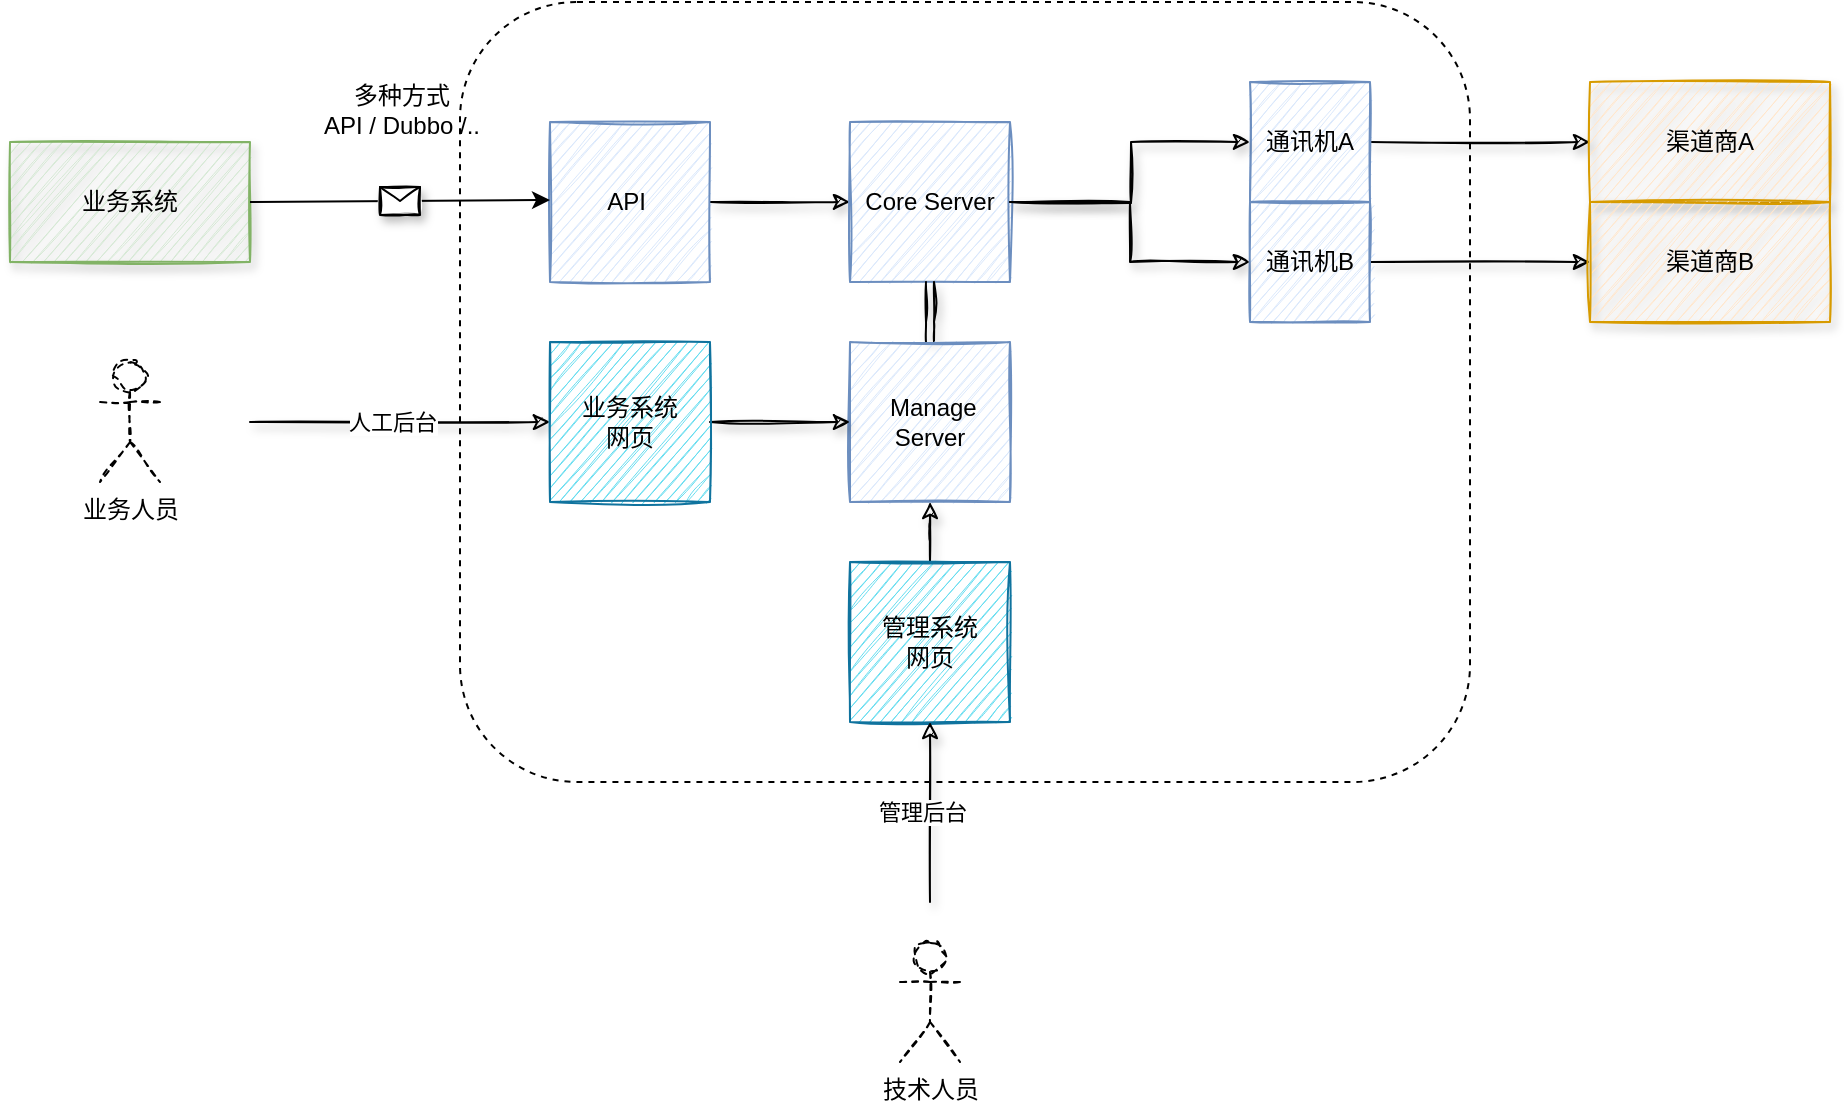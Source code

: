 <mxfile version="16.1.0" type="github">
  <diagram id="6FCfzbj7um3eukhH5CSH" name="Page-1">
    <mxGraphModel dx="1298" dy="696" grid="1" gridSize="10" guides="1" tooltips="1" connect="1" arrows="1" fold="1" page="1" pageScale="1" pageWidth="827" pageHeight="1169" math="0" shadow="0">
      <root>
        <mxCell id="0" />
        <mxCell id="1" parent="0" />
        <mxCell id="XBYKoYgzvWYRExYEu6Ma-8" value="" style="rounded=1;whiteSpace=wrap;html=1;shadow=0;sketch=0;dashed=1;glass=0;" vertex="1" parent="1">
          <mxGeometry x="245" y="160" width="505" height="390" as="geometry" />
        </mxCell>
        <mxCell id="XBYKoYgzvWYRExYEu6Ma-16" style="edgeStyle=orthogonalEdgeStyle;rounded=0;orthogonalLoop=1;jettySize=auto;html=1;exitX=1;exitY=0.5;exitDx=0;exitDy=0;entryX=0;entryY=0.5;entryDx=0;entryDy=0;sketch=1;shadow=1;" edge="1" parent="1" source="XBYKoYgzvWYRExYEu6Ma-1" target="XBYKoYgzvWYRExYEu6Ma-10">
          <mxGeometry relative="1" as="geometry" />
        </mxCell>
        <mxCell id="XBYKoYgzvWYRExYEu6Ma-1" value="API&amp;nbsp;" style="whiteSpace=wrap;html=1;aspect=fixed;fillColor=#dae8fc;strokeColor=#6c8ebf;sketch=1;" vertex="1" parent="1">
          <mxGeometry x="290" y="220" width="80" height="80" as="geometry" />
        </mxCell>
        <mxCell id="XBYKoYgzvWYRExYEu6Ma-2" value="业务系统" style="rounded=0;whiteSpace=wrap;html=1;fillColor=#d5e8d4;strokeColor=#82b366;sketch=1;shadow=1;" vertex="1" parent="1">
          <mxGeometry x="20" y="230" width="120" height="60" as="geometry" />
        </mxCell>
        <mxCell id="XBYKoYgzvWYRExYEu6Ma-3" value="" style="endArrow=classic;html=1;rounded=0;exitX=1;exitY=0.5;exitDx=0;exitDy=0;" edge="1" parent="1" source="XBYKoYgzvWYRExYEu6Ma-2">
          <mxGeometry relative="1" as="geometry">
            <mxPoint x="190" y="259" as="sourcePoint" />
            <mxPoint x="290" y="259" as="targetPoint" />
          </mxGeometry>
        </mxCell>
        <mxCell id="XBYKoYgzvWYRExYEu6Ma-4" value="" style="shape=message;html=1;outlineConnect=0;shadow=1;sketch=1;" vertex="1" parent="XBYKoYgzvWYRExYEu6Ma-3">
          <mxGeometry width="20" height="14" relative="1" as="geometry">
            <mxPoint x="-10" y="-7" as="offset" />
          </mxGeometry>
        </mxCell>
        <mxCell id="XBYKoYgzvWYRExYEu6Ma-6" value="多种方式&lt;br&gt;API / Dubbo /.." style="text;html=1;strokeColor=none;fillColor=none;align=center;verticalAlign=middle;whiteSpace=wrap;rounded=0;shadow=1;sketch=1;" vertex="1" parent="1">
          <mxGeometry x="166" y="194" width="100" height="40" as="geometry" />
        </mxCell>
        <mxCell id="XBYKoYgzvWYRExYEu6Ma-10" value="Core Server" style="whiteSpace=wrap;html=1;aspect=fixed;fillColor=#dae8fc;strokeColor=#6c8ebf;sketch=1;" vertex="1" parent="1">
          <mxGeometry x="440" y="220" width="80" height="80" as="geometry" />
        </mxCell>
        <mxCell id="XBYKoYgzvWYRExYEu6Ma-19" style="edgeStyle=orthogonalEdgeStyle;rounded=0;orthogonalLoop=1;jettySize=auto;html=1;exitX=1;exitY=0.5;exitDx=0;exitDy=0;entryX=0;entryY=0.5;entryDx=0;entryDy=0;shadow=1;sketch=1;" edge="1" parent="1" source="XBYKoYgzvWYRExYEu6Ma-11" target="XBYKoYgzvWYRExYEu6Ma-17">
          <mxGeometry relative="1" as="geometry">
            <mxPoint x="750" y="220" as="targetPoint" />
          </mxGeometry>
        </mxCell>
        <mxCell id="XBYKoYgzvWYRExYEu6Ma-11" value="通讯机A" style="whiteSpace=wrap;html=1;aspect=fixed;fillColor=#dae8fc;strokeColor=#6c8ebf;sketch=1;" vertex="1" parent="1">
          <mxGeometry x="640" y="200" width="60" height="60" as="geometry" />
        </mxCell>
        <mxCell id="XBYKoYgzvWYRExYEu6Ma-20" style="edgeStyle=orthogonalEdgeStyle;rounded=0;orthogonalLoop=1;jettySize=auto;html=1;exitX=1;exitY=0.5;exitDx=0;exitDy=0;entryX=0;entryY=0.5;entryDx=0;entryDy=0;sketch=1;shadow=1;" edge="1" parent="1" source="XBYKoYgzvWYRExYEu6Ma-12" target="XBYKoYgzvWYRExYEu6Ma-18">
          <mxGeometry relative="1" as="geometry" />
        </mxCell>
        <mxCell id="XBYKoYgzvWYRExYEu6Ma-12" value="通讯机B" style="whiteSpace=wrap;html=1;aspect=fixed;fillColor=#dae8fc;strokeColor=#6c8ebf;sketch=1;" vertex="1" parent="1">
          <mxGeometry x="640" y="260" width="60" height="60" as="geometry" />
        </mxCell>
        <mxCell id="XBYKoYgzvWYRExYEu6Ma-13" style="edgeStyle=orthogonalEdgeStyle;rounded=0;orthogonalLoop=1;jettySize=auto;html=1;sketch=1;shadow=1;" edge="1" parent="1" target="XBYKoYgzvWYRExYEu6Ma-11">
          <mxGeometry relative="1" as="geometry">
            <mxPoint x="520" y="260" as="sourcePoint" />
          </mxGeometry>
        </mxCell>
        <mxCell id="XBYKoYgzvWYRExYEu6Ma-15" style="edgeStyle=orthogonalEdgeStyle;rounded=0;orthogonalLoop=1;jettySize=auto;html=1;exitX=1;exitY=0.5;exitDx=0;exitDy=0;entryX=0;entryY=0.5;entryDx=0;entryDy=0;sketch=1;shadow=1;" edge="1" parent="1" source="XBYKoYgzvWYRExYEu6Ma-10" target="XBYKoYgzvWYRExYEu6Ma-12">
          <mxGeometry relative="1" as="geometry">
            <mxPoint x="530" y="270" as="sourcePoint" />
            <mxPoint x="650" y="240" as="targetPoint" />
          </mxGeometry>
        </mxCell>
        <mxCell id="XBYKoYgzvWYRExYEu6Ma-17" value="渠道商A" style="rounded=0;whiteSpace=wrap;html=1;fillColor=#ffe6cc;strokeColor=#d79b00;sketch=1;shadow=1;" vertex="1" parent="1">
          <mxGeometry x="810" y="200" width="120" height="60" as="geometry" />
        </mxCell>
        <mxCell id="XBYKoYgzvWYRExYEu6Ma-18" value="渠道商B" style="rounded=0;whiteSpace=wrap;html=1;fillColor=#ffe6cc;strokeColor=#d79b00;sketch=1;shadow=1;" vertex="1" parent="1">
          <mxGeometry x="810" y="260" width="120" height="60" as="geometry" />
        </mxCell>
        <mxCell id="XBYKoYgzvWYRExYEu6Ma-22" value="" style="edgeStyle=orthogonalEdgeStyle;shape=link;rounded=0;sketch=1;orthogonalLoop=1;jettySize=auto;html=1;shadow=1;" edge="1" parent="1" source="XBYKoYgzvWYRExYEu6Ma-21" target="XBYKoYgzvWYRExYEu6Ma-10">
          <mxGeometry relative="1" as="geometry" />
        </mxCell>
        <mxCell id="XBYKoYgzvWYRExYEu6Ma-21" value="&amp;nbsp;Manage Server" style="whiteSpace=wrap;html=1;aspect=fixed;fillColor=#dae8fc;strokeColor=#6c8ebf;sketch=1;" vertex="1" parent="1">
          <mxGeometry x="440" y="330" width="80" height="80" as="geometry" />
        </mxCell>
        <mxCell id="XBYKoYgzvWYRExYEu6Ma-23" value="业务人员" style="shape=umlActor;verticalLabelPosition=bottom;verticalAlign=top;html=1;outlineConnect=0;rounded=1;shadow=0;glass=0;dashed=1;sketch=1;" vertex="1" parent="1">
          <mxGeometry x="65" y="340" width="30" height="60" as="geometry" />
        </mxCell>
        <mxCell id="XBYKoYgzvWYRExYEu6Ma-26" value="" style="endArrow=classic;html=1;rounded=0;shadow=1;sketch=1;" edge="1" parent="1">
          <mxGeometry relative="1" as="geometry">
            <mxPoint x="140" y="370" as="sourcePoint" />
            <mxPoint x="290" y="370" as="targetPoint" />
          </mxGeometry>
        </mxCell>
        <mxCell id="XBYKoYgzvWYRExYEu6Ma-27" value="人工后台" style="edgeLabel;resizable=0;html=1;align=center;verticalAlign=middle;rounded=1;shadow=0;glass=0;dashed=1;sketch=1;" connectable="0" vertex="1" parent="XBYKoYgzvWYRExYEu6Ma-26">
          <mxGeometry relative="1" as="geometry">
            <mxPoint x="-4" as="offset" />
          </mxGeometry>
        </mxCell>
        <mxCell id="XBYKoYgzvWYRExYEu6Ma-30" style="edgeStyle=orthogonalEdgeStyle;rounded=0;sketch=1;orthogonalLoop=1;jettySize=auto;html=1;exitX=1;exitY=0.5;exitDx=0;exitDy=0;shadow=1;" edge="1" parent="1" source="XBYKoYgzvWYRExYEu6Ma-29" target="XBYKoYgzvWYRExYEu6Ma-21">
          <mxGeometry relative="1" as="geometry" />
        </mxCell>
        <mxCell id="XBYKoYgzvWYRExYEu6Ma-29" value="业务系统&lt;br&gt;网页" style="whiteSpace=wrap;html=1;aspect=fixed;fillColor=#65DDF0;strokeColor=#10739e;sketch=1;" vertex="1" parent="1">
          <mxGeometry x="290" y="330" width="80" height="80" as="geometry" />
        </mxCell>
        <mxCell id="XBYKoYgzvWYRExYEu6Ma-32" value="" style="edgeStyle=orthogonalEdgeStyle;rounded=0;sketch=1;orthogonalLoop=1;jettySize=auto;html=1;shadow=1;" edge="1" parent="1" source="XBYKoYgzvWYRExYEu6Ma-31" target="XBYKoYgzvWYRExYEu6Ma-21">
          <mxGeometry relative="1" as="geometry" />
        </mxCell>
        <mxCell id="XBYKoYgzvWYRExYEu6Ma-31" value="管理系统&lt;br&gt;网页" style="whiteSpace=wrap;html=1;aspect=fixed;fillColor=#65DDF0;strokeColor=#10739e;sketch=1;" vertex="1" parent="1">
          <mxGeometry x="440" y="440" width="80" height="80" as="geometry" />
        </mxCell>
        <mxCell id="XBYKoYgzvWYRExYEu6Ma-34" value="技术人员" style="shape=umlActor;verticalLabelPosition=bottom;verticalAlign=top;html=1;outlineConnect=0;rounded=1;shadow=0;glass=0;dashed=1;sketch=1;" vertex="1" parent="1">
          <mxGeometry x="465" y="630" width="30" height="60" as="geometry" />
        </mxCell>
        <mxCell id="XBYKoYgzvWYRExYEu6Ma-35" value="" style="endArrow=classic;html=1;rounded=0;shadow=1;sketch=1;entryX=0.5;entryY=1;entryDx=0;entryDy=0;" edge="1" parent="1" target="XBYKoYgzvWYRExYEu6Ma-31">
          <mxGeometry relative="1" as="geometry">
            <mxPoint x="480" y="610" as="sourcePoint" />
            <mxPoint x="300" y="380" as="targetPoint" />
          </mxGeometry>
        </mxCell>
        <mxCell id="XBYKoYgzvWYRExYEu6Ma-36" value="管理后台" style="edgeLabel;resizable=0;html=1;align=center;verticalAlign=middle;rounded=1;shadow=0;glass=0;dashed=1;sketch=1;" connectable="0" vertex="1" parent="XBYKoYgzvWYRExYEu6Ma-35">
          <mxGeometry relative="1" as="geometry">
            <mxPoint x="-4" as="offset" />
          </mxGeometry>
        </mxCell>
      </root>
    </mxGraphModel>
  </diagram>
</mxfile>
